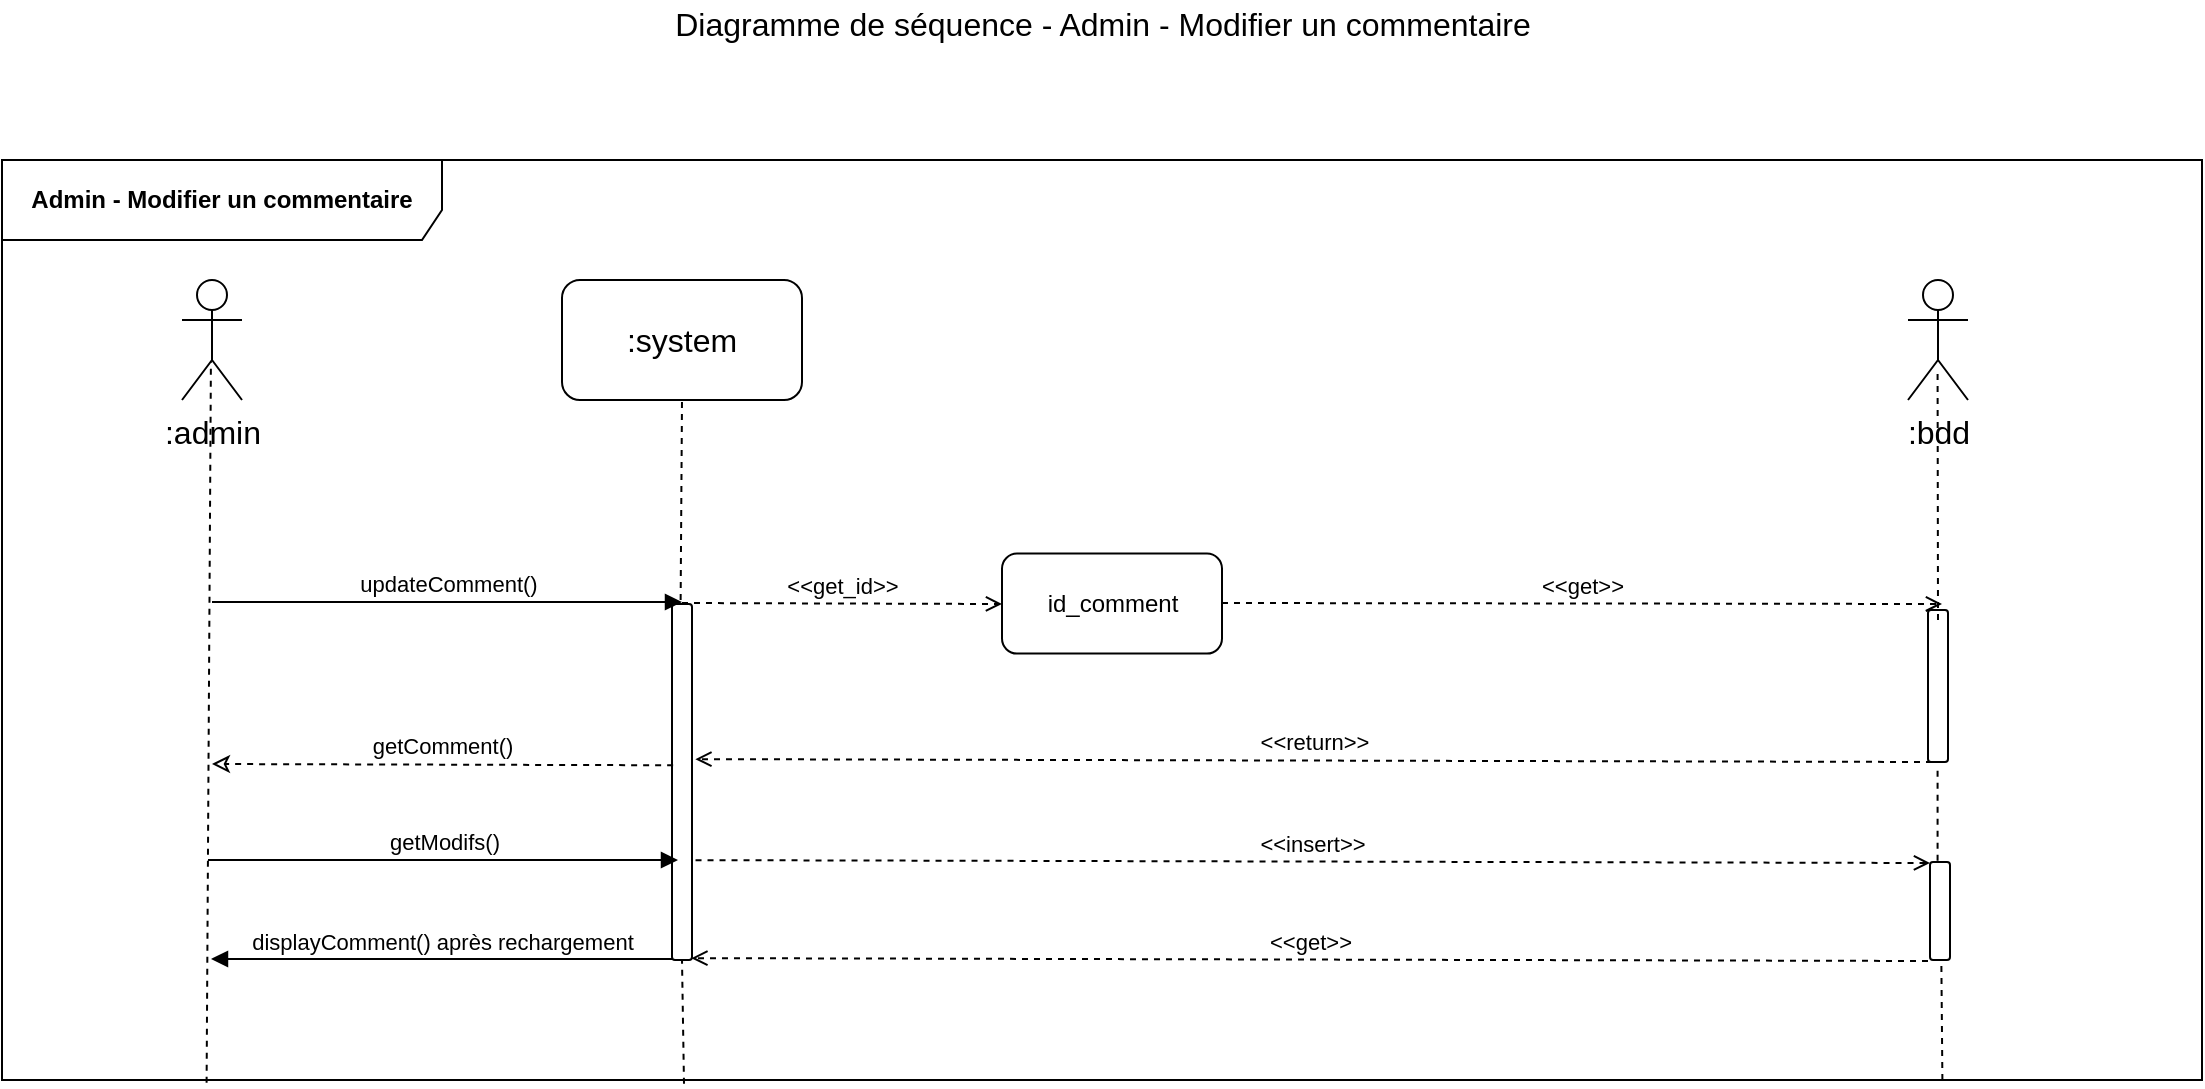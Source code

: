 <mxfile version="12.2.6" type="device" pages="1"><diagram id="iNi8cSFXlmJbQTsYcHP4" name="Page-1"><mxGraphModel dx="1622" dy="807" grid="1" gridSize="10" guides="1" tooltips="1" connect="1" arrows="1" fold="1" page="1" pageScale="1" pageWidth="1169" pageHeight="827" math="0" shadow="0"><root><mxCell id="0"/><mxCell id="1" parent="0"/><mxCell id="xwLvn5CwYCFYhebXBEsI-1" value="Admin - Modifier un commentaire" style="shape=umlFrame;whiteSpace=wrap;html=1;width=220;height=40;fontStyle=1;labelBackgroundColor=#ffffff;labelBorderColor=none;gradientColor=none;swimlaneFillColor=none;shadow=0;strokeColor=#000000;" parent="1" vertex="1"><mxGeometry x="50" y="140" width="1100" height="460" as="geometry"/></mxCell><mxCell id="xwLvn5CwYCFYhebXBEsI-2" value="Diagramme de séquence - Admin - Modifier un commentaire" style="text;html=1;resizable=0;points=[];autosize=1;align=center;verticalAlign=top;spacingTop=-4;fontSize=16;" parent="1" vertex="1"><mxGeometry x="380" y="60" width="440" height="20" as="geometry"/></mxCell><mxCell id="xwLvn5CwYCFYhebXBEsI-3" value=":admin" style="shape=umlActor;verticalLabelPosition=bottom;labelBackgroundColor=#ffffff;verticalAlign=top;html=1;shadow=0;strokeColor=#000000;gradientColor=none;fontSize=16;align=center;" parent="1" vertex="1"><mxGeometry x="140" y="200" width="30" height="60" as="geometry"/></mxCell><mxCell id="xwLvn5CwYCFYhebXBEsI-4" value=":system" style="rounded=1;whiteSpace=wrap;html=1;shadow=0;labelBackgroundColor=#ffffff;strokeColor=#000000;gradientColor=none;fontSize=16;align=center;" parent="1" vertex="1"><mxGeometry x="330" y="200" width="120" height="60" as="geometry"/></mxCell><mxCell id="xwLvn5CwYCFYhebXBEsI-5" value="" style="endArrow=none;dashed=1;html=1;fontSize=16;entryX=0.482;entryY=0.683;entryDx=0;entryDy=0;entryPerimeter=0;exitX=0.093;exitY=1.003;exitDx=0;exitDy=0;exitPerimeter=0;" parent="1" source="xwLvn5CwYCFYhebXBEsI-1" target="xwLvn5CwYCFYhebXBEsI-3" edge="1"><mxGeometry width="50" height="50" relative="1" as="geometry"><mxPoint x="154" y="602" as="sourcePoint"/><mxPoint x="100" y="620" as="targetPoint"/></mxGeometry></mxCell><mxCell id="xwLvn5CwYCFYhebXBEsI-6" value="" style="endArrow=none;dashed=1;html=1;fontSize=16;entryX=0.5;entryY=1;entryDx=0;entryDy=0;exitX=0.31;exitY=1;exitDx=0;exitDy=0;exitPerimeter=0;" parent="1" source="xwLvn5CwYCFYhebXBEsI-10" target="xwLvn5CwYCFYhebXBEsI-4" edge="1"><mxGeometry width="50" height="50" relative="1" as="geometry"><mxPoint x="161.2" y="652.88" as="sourcePoint"/><mxPoint x="390" y="301" as="targetPoint"/></mxGeometry></mxCell><mxCell id="xwLvn5CwYCFYhebXBEsI-7" value=":bdd" style="shape=umlActor;verticalLabelPosition=bottom;labelBackgroundColor=#ffffff;verticalAlign=top;html=1;shadow=0;strokeColor=#000000;gradientColor=none;fontSize=16;align=center;" parent="1" vertex="1"><mxGeometry x="1003" y="200" width="30" height="60" as="geometry"/></mxCell><mxCell id="xwLvn5CwYCFYhebXBEsI-8" value="id_comment" style="html=1;gradientColor=none;rounded=1;" parent="1" vertex="1"><mxGeometry x="550" y="336.794" width="110" height="50" as="geometry"/></mxCell><mxCell id="xwLvn5CwYCFYhebXBEsI-9" value="&amp;lt;&amp;lt;get_id&amp;gt;&amp;gt;" style="html=1;verticalAlign=bottom;endArrow=open;fontSize=11;dashed=1;endFill=0;" parent="1" edge="1"><mxGeometry width="80" relative="1" as="geometry"><mxPoint x="390" y="361.5" as="sourcePoint"/><mxPoint x="550" y="362" as="targetPoint"/></mxGeometry></mxCell><mxCell id="xwLvn5CwYCFYhebXBEsI-10" value="" style="html=1;points=[];perimeter=orthogonalPerimeter;rounded=1;gradientColor=none;" parent="1" vertex="1"><mxGeometry x="385" y="362" width="10" height="178" as="geometry"/></mxCell><mxCell id="xwLvn5CwYCFYhebXBEsI-11" value="" style="endArrow=none;dashed=1;html=1;fontSize=16;entryX=0.5;entryY=1;entryDx=0;entryDy=0;exitX=0.31;exitY=1.004;exitDx=0;exitDy=0;exitPerimeter=0;" parent="1" source="xwLvn5CwYCFYhebXBEsI-1" target="xwLvn5CwYCFYhebXBEsI-10" edge="1"><mxGeometry width="50" height="50" relative="1" as="geometry"><mxPoint x="390" y="520" as="sourcePoint"/><mxPoint x="390" y="260" as="targetPoint"/></mxGeometry></mxCell><mxCell id="xwLvn5CwYCFYhebXBEsI-12" value="updateComment()" style="html=1;verticalAlign=bottom;endArrow=block;fontSize=11;" parent="1" edge="1"><mxGeometry width="80" relative="1" as="geometry"><mxPoint x="155" y="361" as="sourcePoint"/><mxPoint x="390" y="361" as="targetPoint"/></mxGeometry></mxCell><mxCell id="xwLvn5CwYCFYhebXBEsI-14" value="" style="html=1;points=[];perimeter=orthogonalPerimeter;rounded=1;gradientColor=none;" parent="1" vertex="1"><mxGeometry x="1013" y="365" width="10" height="76" as="geometry"/></mxCell><mxCell id="xwLvn5CwYCFYhebXBEsI-15" value="&amp;lt;&amp;lt;get&amp;gt;&amp;gt;" style="html=1;verticalAlign=bottom;endArrow=open;fontSize=11;dashed=1;endFill=0;" parent="1" edge="1"><mxGeometry width="80" relative="1" as="geometry"><mxPoint x="660" y="361.5" as="sourcePoint"/><mxPoint x="1020" y="362" as="targetPoint"/></mxGeometry></mxCell><mxCell id="xwLvn5CwYCFYhebXBEsI-16" value="&amp;lt;&amp;lt;return&amp;gt;&amp;gt;" style="html=1;verticalAlign=bottom;endArrow=open;fontSize=11;dashed=1;endFill=0;entryX=1.168;entryY=0.713;entryDx=0;entryDy=0;entryPerimeter=0;exitX=0.146;exitY=0.999;exitDx=0;exitDy=0;exitPerimeter=0;" parent="1" edge="1"><mxGeometry width="80" relative="1" as="geometry"><mxPoint x="1015" y="441" as="sourcePoint"/><mxPoint x="396.68" y="439.56" as="targetPoint"/></mxGeometry></mxCell><mxCell id="xwLvn5CwYCFYhebXBEsI-17" value="getComment()" style="html=1;verticalAlign=bottom;endArrow=classic;fontSize=11;exitX=0.057;exitY=0.453;exitDx=0;exitDy=0;exitPerimeter=0;dashed=1;endFill=0;" parent="1" source="xwLvn5CwYCFYhebXBEsI-10" edge="1"><mxGeometry width="80" relative="1" as="geometry"><mxPoint x="165" y="371" as="sourcePoint"/><mxPoint x="155" y="442" as="targetPoint"/></mxGeometry></mxCell><mxCell id="xwLvn5CwYCFYhebXBEsI-18" value="" style="endArrow=none;dashed=1;html=1;fontSize=16;entryX=0.493;entryY=0.739;entryDx=0;entryDy=0;entryPerimeter=0;" parent="1" target="xwLvn5CwYCFYhebXBEsI-7" edge="1"><mxGeometry width="50" height="50" relative="1" as="geometry"><mxPoint x="1018" y="370" as="sourcePoint"/><mxPoint x="400" y="270" as="targetPoint"/></mxGeometry></mxCell><mxCell id="xwLvn5CwYCFYhebXBEsI-19" value="getModifs()" style="html=1;verticalAlign=bottom;endArrow=block;fontSize=11;" parent="1" edge="1"><mxGeometry width="80" relative="1" as="geometry"><mxPoint x="153" y="490" as="sourcePoint"/><mxPoint x="388" y="490" as="targetPoint"/></mxGeometry></mxCell><mxCell id="xwLvn5CwYCFYhebXBEsI-21" value="" style="endArrow=none;dashed=1;html=1;fontSize=16;entryX=0.556;entryY=0.739;entryDx=0;entryDy=0;entryPerimeter=0;exitX=0.882;exitY=1;exitDx=0;exitDy=0;exitPerimeter=0;" parent="1" source="xwLvn5CwYCFYhebXBEsI-1" target="xwLvn5CwYCFYhebXBEsI-20" edge="1"><mxGeometry width="50" height="50" relative="1" as="geometry"><mxPoint x="1020.2" y="650" as="sourcePoint"/><mxPoint x="1018.56" y="421.164" as="targetPoint"/></mxGeometry></mxCell><mxCell id="xwLvn5CwYCFYhebXBEsI-20" value="" style="html=1;points=[];perimeter=orthogonalPerimeter;rounded=1;gradientColor=none;" parent="1" vertex="1"><mxGeometry x="1014" y="491" width="10" height="49" as="geometry"/></mxCell><mxCell id="xwLvn5CwYCFYhebXBEsI-24" value="&amp;lt;&amp;lt;insert&amp;gt;&amp;gt;" style="html=1;verticalAlign=bottom;endArrow=none;fontSize=11;dashed=1;endFill=0;entryX=1.168;entryY=0.713;entryDx=0;entryDy=0;entryPerimeter=0;exitX=0.146;exitY=0.999;exitDx=0;exitDy=0;exitPerimeter=0;startArrow=open;startFill=0;" parent="1" edge="1"><mxGeometry width="80" relative="1" as="geometry"><mxPoint x="1014" y="491.5" as="sourcePoint"/><mxPoint x="395.68" y="490.06" as="targetPoint"/></mxGeometry></mxCell><mxCell id="xwLvn5CwYCFYhebXBEsI-25" value="" style="endArrow=none;dashed=1;html=1;entryX=0.479;entryY=1.037;entryDx=0;entryDy=0;entryPerimeter=0;exitX=0.379;exitY=-0.013;exitDx=0;exitDy=0;exitPerimeter=0;" parent="1" source="xwLvn5CwYCFYhebXBEsI-20" target="xwLvn5CwYCFYhebXBEsI-14" edge="1"><mxGeometry width="50" height="50" relative="1" as="geometry"><mxPoint x="50" y="730" as="sourcePoint"/><mxPoint x="100" y="680" as="targetPoint"/></mxGeometry></mxCell><mxCell id="xwLvn5CwYCFYhebXBEsI-26" value="&amp;lt;&amp;lt;get&amp;gt;&amp;gt;" style="html=1;verticalAlign=bottom;endArrow=open;fontSize=11;dashed=1;endFill=0;entryX=1.168;entryY=0.713;entryDx=0;entryDy=0;entryPerimeter=0;exitX=0.146;exitY=0.999;exitDx=0;exitDy=0;exitPerimeter=0;startArrow=none;startFill=0;" parent="1" edge="1"><mxGeometry width="80" relative="1" as="geometry"><mxPoint x="1013" y="540.5" as="sourcePoint"/><mxPoint x="394.68" y="539.06" as="targetPoint"/></mxGeometry></mxCell><mxCell id="xwLvn5CwYCFYhebXBEsI-27" value="displayComment() après rechargement" style="html=1;verticalAlign=bottom;endArrow=block;fontSize=11;exitX=0.057;exitY=0.667;exitDx=0;exitDy=0;exitPerimeter=0;" parent="1" edge="1"><mxGeometry width="80" relative="1" as="geometry"><mxPoint x="385.07" y="539.54" as="sourcePoint"/><mxPoint x="154.5" y="539.5" as="targetPoint"/></mxGeometry></mxCell></root></mxGraphModel></diagram></mxfile>